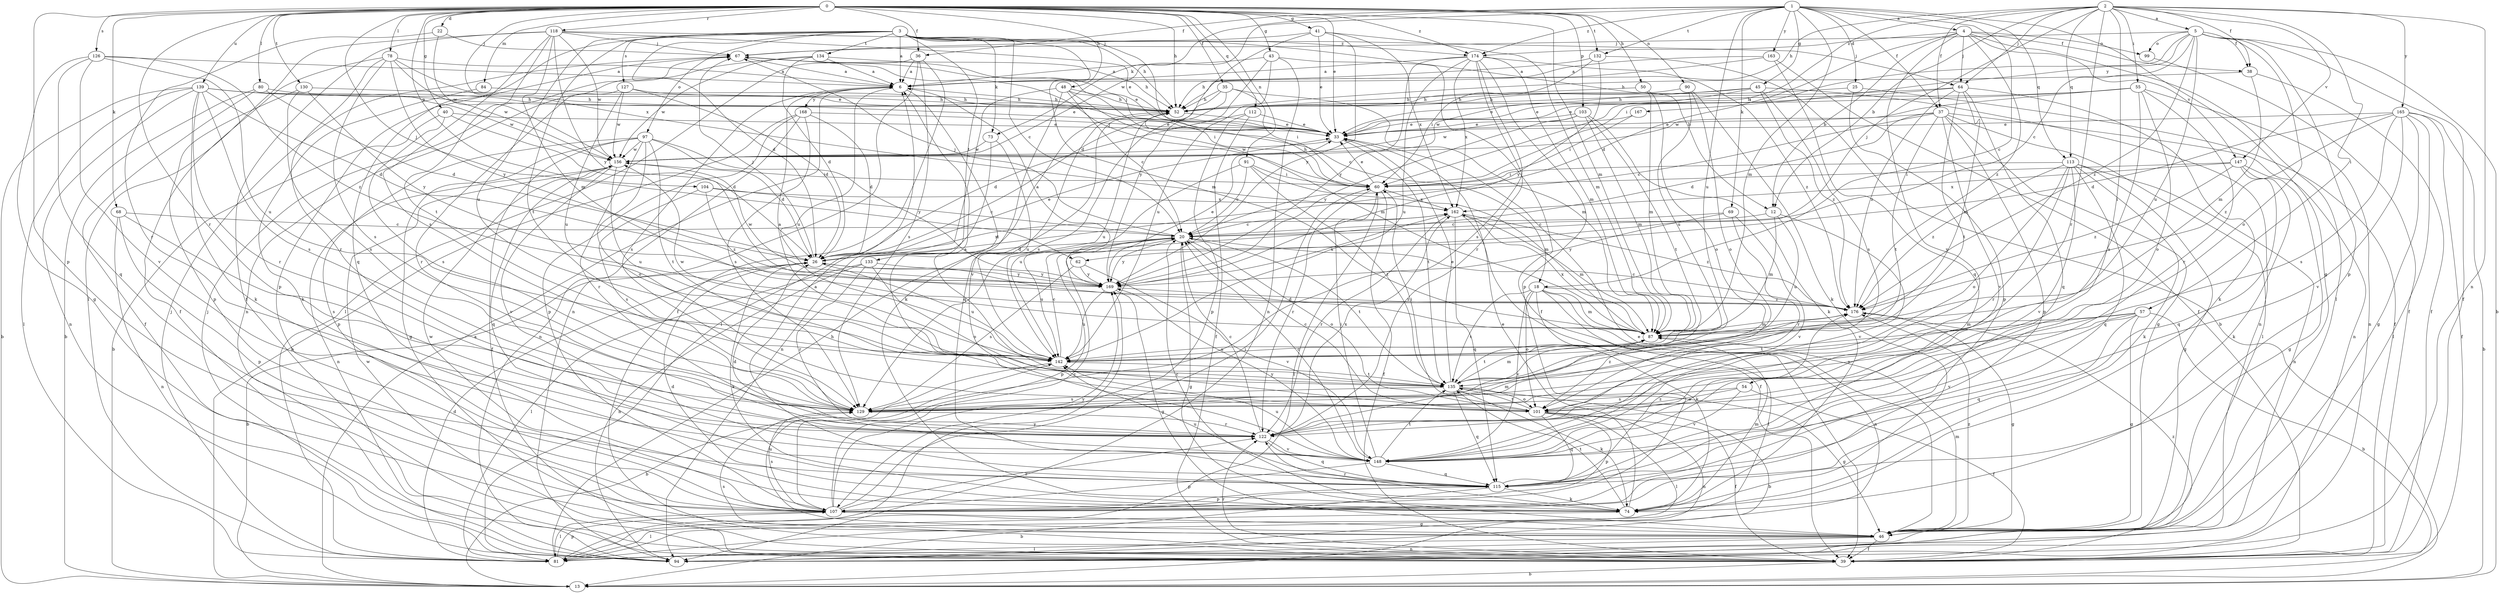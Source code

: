 strict digraph  {
0;
1;
2;
3;
4;
5;
6;
12;
13;
18;
20;
22;
25;
26;
33;
35;
36;
37;
38;
39;
40;
41;
43;
45;
46;
48;
50;
52;
54;
55;
57;
60;
62;
64;
67;
68;
69;
73;
74;
78;
80;
81;
84;
87;
90;
91;
94;
97;
99;
101;
103;
104;
107;
112;
113;
115;
118;
122;
126;
127;
129;
130;
132;
133;
134;
135;
139;
142;
147;
148;
156;
162;
163;
165;
167;
168;
169;
174;
176;
0 -> 22  [label=d];
0 -> 33  [label=e];
0 -> 35  [label=f];
0 -> 36  [label=f];
0 -> 40  [label=g];
0 -> 41  [label=g];
0 -> 43  [label=g];
0 -> 48  [label=h];
0 -> 50  [label=h];
0 -> 52  [label=h];
0 -> 62  [label=j];
0 -> 68  [label=k];
0 -> 78  [label=l];
0 -> 80  [label=l];
0 -> 84  [label=m];
0 -> 87  [label=m];
0 -> 90  [label=n];
0 -> 91  [label=n];
0 -> 103  [label=p];
0 -> 104  [label=p];
0 -> 107  [label=p];
0 -> 112  [label=q];
0 -> 118  [label=r];
0 -> 122  [label=r];
0 -> 126  [label=s];
0 -> 130  [label=t];
0 -> 132  [label=t];
0 -> 139  [label=u];
0 -> 162  [label=x];
0 -> 174  [label=z];
1 -> 4  [label=a];
1 -> 18  [label=c];
1 -> 25  [label=d];
1 -> 36  [label=f];
1 -> 37  [label=f];
1 -> 45  [label=g];
1 -> 46  [label=g];
1 -> 69  [label=k];
1 -> 73  [label=k];
1 -> 87  [label=m];
1 -> 113  [label=q];
1 -> 132  [label=t];
1 -> 142  [label=u];
1 -> 156  [label=w];
1 -> 163  [label=y];
1 -> 174  [label=z];
2 -> 5  [label=a];
2 -> 12  [label=b];
2 -> 37  [label=f];
2 -> 38  [label=f];
2 -> 52  [label=h];
2 -> 54  [label=i];
2 -> 55  [label=i];
2 -> 57  [label=i];
2 -> 60  [label=i];
2 -> 62  [label=j];
2 -> 64  [label=j];
2 -> 94  [label=n];
2 -> 113  [label=q];
2 -> 122  [label=r];
2 -> 147  [label=v];
2 -> 165  [label=y];
3 -> 6  [label=a];
3 -> 12  [label=b];
3 -> 18  [label=c];
3 -> 20  [label=c];
3 -> 26  [label=d];
3 -> 64  [label=j];
3 -> 73  [label=k];
3 -> 87  [label=m];
3 -> 97  [label=o];
3 -> 115  [label=q];
3 -> 127  [label=s];
3 -> 133  [label=t];
3 -> 134  [label=t];
3 -> 135  [label=t];
3 -> 142  [label=u];
3 -> 174  [label=z];
4 -> 12  [label=b];
4 -> 26  [label=d];
4 -> 38  [label=f];
4 -> 64  [label=j];
4 -> 81  [label=l];
4 -> 99  [label=o];
4 -> 147  [label=v];
4 -> 148  [label=v];
4 -> 174  [label=z];
4 -> 176  [label=z];
5 -> 13  [label=b];
5 -> 20  [label=c];
5 -> 38  [label=f];
5 -> 39  [label=f];
5 -> 60  [label=i];
5 -> 67  [label=j];
5 -> 99  [label=o];
5 -> 101  [label=o];
5 -> 107  [label=p];
5 -> 142  [label=u];
5 -> 167  [label=y];
5 -> 176  [label=z];
6 -> 52  [label=h];
6 -> 129  [label=s];
6 -> 135  [label=t];
6 -> 142  [label=u];
6 -> 168  [label=y];
12 -> 20  [label=c];
12 -> 87  [label=m];
12 -> 142  [label=u];
12 -> 148  [label=v];
13 -> 6  [label=a];
18 -> 74  [label=k];
18 -> 81  [label=l];
18 -> 87  [label=m];
18 -> 94  [label=n];
18 -> 101  [label=o];
18 -> 135  [label=t];
18 -> 148  [label=v];
18 -> 176  [label=z];
20 -> 26  [label=d];
20 -> 46  [label=g];
20 -> 67  [label=j];
20 -> 101  [label=o];
20 -> 107  [label=p];
20 -> 135  [label=t];
20 -> 142  [label=u];
20 -> 169  [label=y];
22 -> 67  [label=j];
22 -> 122  [label=r];
22 -> 156  [label=w];
25 -> 39  [label=f];
25 -> 52  [label=h];
25 -> 107  [label=p];
26 -> 13  [label=b];
26 -> 33  [label=e];
26 -> 67  [label=j];
26 -> 74  [label=k];
26 -> 142  [label=u];
26 -> 162  [label=x];
26 -> 169  [label=y];
33 -> 67  [label=j];
33 -> 135  [label=t];
33 -> 156  [label=w];
35 -> 52  [label=h];
35 -> 60  [label=i];
35 -> 74  [label=k];
35 -> 87  [label=m];
35 -> 129  [label=s];
36 -> 6  [label=a];
36 -> 39  [label=f];
36 -> 81  [label=l];
36 -> 94  [label=n];
36 -> 129  [label=s];
37 -> 20  [label=c];
37 -> 26  [label=d];
37 -> 33  [label=e];
37 -> 46  [label=g];
37 -> 81  [label=l];
37 -> 94  [label=n];
37 -> 107  [label=p];
37 -> 135  [label=t];
37 -> 148  [label=v];
38 -> 39  [label=f];
38 -> 52  [label=h];
38 -> 87  [label=m];
39 -> 13  [label=b];
39 -> 122  [label=r];
39 -> 129  [label=s];
39 -> 156  [label=w];
39 -> 176  [label=z];
40 -> 13  [label=b];
40 -> 26  [label=d];
40 -> 33  [label=e];
40 -> 129  [label=s];
41 -> 26  [label=d];
41 -> 33  [label=e];
41 -> 67  [label=j];
41 -> 87  [label=m];
41 -> 162  [label=x];
41 -> 169  [label=y];
43 -> 6  [label=a];
43 -> 39  [label=f];
43 -> 94  [label=n];
43 -> 142  [label=u];
43 -> 169  [label=y];
45 -> 33  [label=e];
45 -> 52  [label=h];
45 -> 94  [label=n];
45 -> 129  [label=s];
45 -> 156  [label=w];
45 -> 176  [label=z];
46 -> 33  [label=e];
46 -> 39  [label=f];
46 -> 81  [label=l];
46 -> 87  [label=m];
46 -> 94  [label=n];
46 -> 142  [label=u];
46 -> 176  [label=z];
48 -> 20  [label=c];
48 -> 52  [label=h];
48 -> 60  [label=i];
48 -> 81  [label=l];
48 -> 87  [label=m];
48 -> 148  [label=v];
50 -> 52  [label=h];
50 -> 87  [label=m];
50 -> 101  [label=o];
52 -> 33  [label=e];
52 -> 115  [label=q];
52 -> 142  [label=u];
54 -> 39  [label=f];
54 -> 101  [label=o];
54 -> 129  [label=s];
54 -> 148  [label=v];
55 -> 33  [label=e];
55 -> 52  [label=h];
55 -> 94  [label=n];
55 -> 101  [label=o];
55 -> 122  [label=r];
55 -> 129  [label=s];
55 -> 156  [label=w];
57 -> 13  [label=b];
57 -> 46  [label=g];
57 -> 87  [label=m];
57 -> 115  [label=q];
57 -> 129  [label=s];
57 -> 135  [label=t];
57 -> 148  [label=v];
60 -> 33  [label=e];
60 -> 39  [label=f];
60 -> 52  [label=h];
60 -> 67  [label=j];
60 -> 81  [label=l];
60 -> 122  [label=r];
60 -> 162  [label=x];
62 -> 129  [label=s];
62 -> 148  [label=v];
62 -> 169  [label=y];
64 -> 33  [label=e];
64 -> 52  [label=h];
64 -> 74  [label=k];
64 -> 87  [label=m];
64 -> 115  [label=q];
64 -> 135  [label=t];
64 -> 176  [label=z];
67 -> 6  [label=a];
67 -> 33  [label=e];
67 -> 107  [label=p];
68 -> 20  [label=c];
68 -> 94  [label=n];
68 -> 107  [label=p];
68 -> 129  [label=s];
69 -> 20  [label=c];
69 -> 122  [label=r];
69 -> 148  [label=v];
69 -> 169  [label=y];
73 -> 94  [label=n];
73 -> 142  [label=u];
73 -> 156  [label=w];
74 -> 20  [label=c];
74 -> 26  [label=d];
74 -> 33  [label=e];
74 -> 81  [label=l];
74 -> 87  [label=m];
74 -> 122  [label=r];
74 -> 135  [label=t];
78 -> 6  [label=a];
78 -> 33  [label=e];
78 -> 39  [label=f];
78 -> 122  [label=r];
78 -> 129  [label=s];
78 -> 156  [label=w];
78 -> 169  [label=y];
80 -> 13  [label=b];
80 -> 26  [label=d];
80 -> 39  [label=f];
80 -> 52  [label=h];
81 -> 26  [label=d];
81 -> 52  [label=h];
81 -> 67  [label=j];
81 -> 107  [label=p];
81 -> 169  [label=y];
84 -> 52  [label=h];
84 -> 74  [label=k];
87 -> 26  [label=d];
87 -> 135  [label=t];
87 -> 142  [label=u];
87 -> 162  [label=x];
90 -> 52  [label=h];
90 -> 74  [label=k];
90 -> 101  [label=o];
90 -> 142  [label=u];
91 -> 20  [label=c];
91 -> 60  [label=i];
91 -> 87  [label=m];
91 -> 135  [label=t];
91 -> 142  [label=u];
94 -> 67  [label=j];
97 -> 26  [label=d];
97 -> 39  [label=f];
97 -> 46  [label=g];
97 -> 101  [label=o];
97 -> 107  [label=p];
97 -> 122  [label=r];
97 -> 135  [label=t];
97 -> 156  [label=w];
97 -> 169  [label=y];
99 -> 39  [label=f];
101 -> 6  [label=a];
101 -> 20  [label=c];
101 -> 39  [label=f];
101 -> 60  [label=i];
101 -> 81  [label=l];
101 -> 94  [label=n];
101 -> 107  [label=p];
101 -> 115  [label=q];
101 -> 135  [label=t];
103 -> 33  [label=e];
103 -> 74  [label=k];
103 -> 87  [label=m];
103 -> 135  [label=t];
103 -> 156  [label=w];
103 -> 169  [label=y];
104 -> 20  [label=c];
104 -> 129  [label=s];
104 -> 162  [label=x];
104 -> 176  [label=z];
107 -> 20  [label=c];
107 -> 46  [label=g];
107 -> 60  [label=i];
107 -> 81  [label=l];
107 -> 122  [label=r];
107 -> 129  [label=s];
107 -> 156  [label=w];
107 -> 169  [label=y];
112 -> 26  [label=d];
112 -> 33  [label=e];
112 -> 39  [label=f];
112 -> 107  [label=p];
113 -> 46  [label=g];
113 -> 60  [label=i];
113 -> 74  [label=k];
113 -> 94  [label=n];
113 -> 101  [label=o];
113 -> 115  [label=q];
113 -> 122  [label=r];
113 -> 148  [label=v];
113 -> 176  [label=z];
115 -> 6  [label=a];
115 -> 13  [label=b];
115 -> 74  [label=k];
115 -> 107  [label=p];
115 -> 142  [label=u];
115 -> 176  [label=z];
118 -> 33  [label=e];
118 -> 39  [label=f];
118 -> 52  [label=h];
118 -> 67  [label=j];
118 -> 81  [label=l];
118 -> 87  [label=m];
118 -> 129  [label=s];
118 -> 135  [label=t];
118 -> 156  [label=w];
118 -> 169  [label=y];
122 -> 20  [label=c];
122 -> 87  [label=m];
122 -> 115  [label=q];
122 -> 148  [label=v];
122 -> 162  [label=x];
126 -> 6  [label=a];
126 -> 46  [label=g];
126 -> 115  [label=q];
126 -> 142  [label=u];
126 -> 148  [label=v];
126 -> 176  [label=z];
127 -> 26  [label=d];
127 -> 52  [label=h];
127 -> 122  [label=r];
127 -> 142  [label=u];
127 -> 156  [label=w];
129 -> 122  [label=r];
129 -> 176  [label=z];
130 -> 52  [label=h];
130 -> 107  [label=p];
130 -> 129  [label=s];
130 -> 169  [label=y];
132 -> 6  [label=a];
132 -> 13  [label=b];
132 -> 60  [label=i];
132 -> 169  [label=y];
133 -> 81  [label=l];
133 -> 94  [label=n];
133 -> 101  [label=o];
133 -> 122  [label=r];
133 -> 169  [label=y];
134 -> 6  [label=a];
134 -> 26  [label=d];
134 -> 52  [label=h];
134 -> 94  [label=n];
134 -> 156  [label=w];
135 -> 13  [label=b];
135 -> 33  [label=e];
135 -> 46  [label=g];
135 -> 74  [label=k];
135 -> 87  [label=m];
135 -> 101  [label=o];
135 -> 115  [label=q];
135 -> 129  [label=s];
139 -> 13  [label=b];
139 -> 26  [label=d];
139 -> 33  [label=e];
139 -> 52  [label=h];
139 -> 74  [label=k];
139 -> 81  [label=l];
139 -> 94  [label=n];
139 -> 122  [label=r];
139 -> 129  [label=s];
139 -> 156  [label=w];
142 -> 6  [label=a];
142 -> 13  [label=b];
142 -> 20  [label=c];
142 -> 135  [label=t];
142 -> 156  [label=w];
147 -> 46  [label=g];
147 -> 60  [label=i];
147 -> 74  [label=k];
147 -> 115  [label=q];
147 -> 162  [label=x];
147 -> 176  [label=z];
148 -> 20  [label=c];
148 -> 26  [label=d];
148 -> 60  [label=i];
148 -> 107  [label=p];
148 -> 115  [label=q];
148 -> 135  [label=t];
148 -> 142  [label=u];
148 -> 169  [label=y];
156 -> 60  [label=i];
156 -> 94  [label=n];
156 -> 115  [label=q];
156 -> 142  [label=u];
156 -> 148  [label=v];
162 -> 20  [label=c];
162 -> 39  [label=f];
162 -> 87  [label=m];
162 -> 115  [label=q];
162 -> 122  [label=r];
162 -> 176  [label=z];
163 -> 6  [label=a];
163 -> 39  [label=f];
163 -> 52  [label=h];
163 -> 115  [label=q];
165 -> 13  [label=b];
165 -> 26  [label=d];
165 -> 33  [label=e];
165 -> 39  [label=f];
165 -> 46  [label=g];
165 -> 81  [label=l];
165 -> 129  [label=s];
165 -> 148  [label=v];
165 -> 176  [label=z];
167 -> 33  [label=e];
167 -> 60  [label=i];
168 -> 13  [label=b];
168 -> 26  [label=d];
168 -> 33  [label=e];
168 -> 94  [label=n];
168 -> 107  [label=p];
168 -> 129  [label=s];
169 -> 6  [label=a];
169 -> 33  [label=e];
169 -> 46  [label=g];
169 -> 142  [label=u];
169 -> 156  [label=w];
169 -> 162  [label=x];
169 -> 176  [label=z];
174 -> 6  [label=a];
174 -> 87  [label=m];
174 -> 107  [label=p];
174 -> 122  [label=r];
174 -> 129  [label=s];
174 -> 142  [label=u];
174 -> 162  [label=x];
174 -> 169  [label=y];
174 -> 176  [label=z];
176 -> 20  [label=c];
176 -> 46  [label=g];
176 -> 87  [label=m];
}
